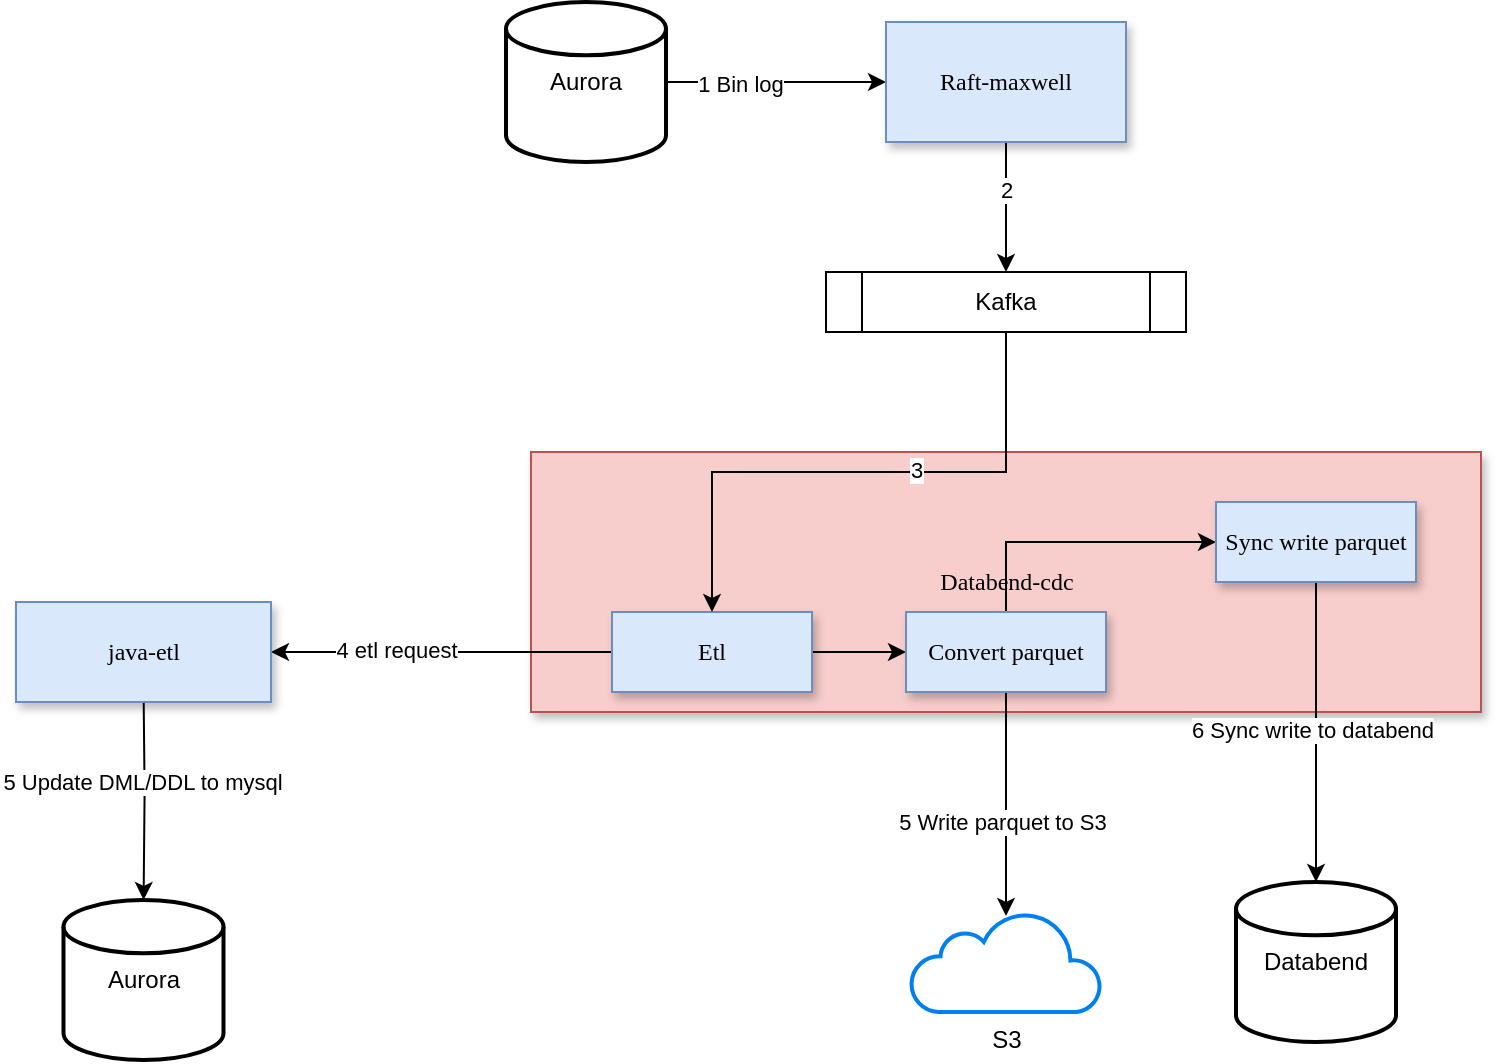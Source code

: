 <mxfile version="27.1.1">
  <diagram name="第 1 页" id="mKnvXgXuS8pGYyAErCx5">
    <mxGraphModel dx="1234" dy="757" grid="1" gridSize="10" guides="1" tooltips="1" connect="1" arrows="1" fold="1" page="1" pageScale="1" pageWidth="1654" pageHeight="1169" math="0" shadow="0">
      <root>
        <mxCell id="0" />
        <mxCell id="1" parent="0" />
        <mxCell id="67hWNu62ocXWBOCx5b0s-8" style="edgeStyle=orthogonalEdgeStyle;rounded=0;orthogonalLoop=1;jettySize=auto;html=1;exitX=1;exitY=0.5;exitDx=0;exitDy=0;exitPerimeter=0;" parent="1" source="67hWNu62ocXWBOCx5b0s-1" target="67hWNu62ocXWBOCx5b0s-2" edge="1">
          <mxGeometry relative="1" as="geometry" />
        </mxCell>
        <mxCell id="67hWNu62ocXWBOCx5b0s-50" value="1 Bin log" style="edgeLabel;html=1;align=center;verticalAlign=middle;resizable=0;points=[];" parent="67hWNu62ocXWBOCx5b0s-8" vertex="1" connectable="0">
          <mxGeometry x="-0.327" y="-1" relative="1" as="geometry">
            <mxPoint as="offset" />
          </mxGeometry>
        </mxCell>
        <mxCell id="67hWNu62ocXWBOCx5b0s-1" value="Aurora" style="strokeWidth=2;html=1;shape=mxgraph.flowchart.database;whiteSpace=wrap;" parent="1" vertex="1">
          <mxGeometry x="545" y="90" width="80" height="80" as="geometry" />
        </mxCell>
        <mxCell id="67hWNu62ocXWBOCx5b0s-11" style="edgeStyle=orthogonalEdgeStyle;rounded=0;orthogonalLoop=1;jettySize=auto;html=1;exitX=0.5;exitY=1;exitDx=0;exitDy=0;" parent="1" source="67hWNu62ocXWBOCx5b0s-2" target="67hWNu62ocXWBOCx5b0s-4" edge="1">
          <mxGeometry relative="1" as="geometry" />
        </mxCell>
        <mxCell id="67hWNu62ocXWBOCx5b0s-38" value="2" style="edgeLabel;html=1;align=center;verticalAlign=middle;resizable=0;points=[];" parent="67hWNu62ocXWBOCx5b0s-11" vertex="1" connectable="0">
          <mxGeometry x="-0.262" relative="1" as="geometry">
            <mxPoint as="offset" />
          </mxGeometry>
        </mxCell>
        <mxCell id="67hWNu62ocXWBOCx5b0s-2" value="Raft-maxwell" style="rounded=0;whiteSpace=wrap;html=1;fillColor=#dae8fc;strokeColor=#6c8ebf;shadow=1;fontFamily=Tahoma;" parent="1" vertex="1">
          <mxGeometry x="735" y="100" width="120" height="60" as="geometry" />
        </mxCell>
        <mxCell id="67hWNu62ocXWBOCx5b0s-22" style="edgeStyle=orthogonalEdgeStyle;rounded=0;orthogonalLoop=1;jettySize=auto;html=1;exitX=0.5;exitY=1;exitDx=0;exitDy=0;" parent="1" target="67hWNu62ocXWBOCx5b0s-9" edge="1">
          <mxGeometry relative="1" as="geometry">
            <mxPoint x="363.75" y="430" as="sourcePoint" />
          </mxGeometry>
        </mxCell>
        <mxCell id="67hWNu62ocXWBOCx5b0s-23" value="5 Update DML/DDL to mysql" style="edgeLabel;html=1;align=center;verticalAlign=middle;resizable=0;points=[];" parent="67hWNu62ocXWBOCx5b0s-22" vertex="1" connectable="0">
          <mxGeometry x="-0.089" y="-2" relative="1" as="geometry">
            <mxPoint as="offset" />
          </mxGeometry>
        </mxCell>
        <mxCell id="67hWNu62ocXWBOCx5b0s-4" value="Kafka" style="shape=process;whiteSpace=wrap;html=1;backgroundOutline=1;" parent="1" vertex="1">
          <mxGeometry x="705" y="225" width="180" height="30" as="geometry" />
        </mxCell>
        <mxCell id="67hWNu62ocXWBOCx5b0s-5" value="Databend-cdc" style="rounded=0;whiteSpace=wrap;html=1;fillColor=#f8cecc;strokeColor=#b85450;shadow=1;fontFamily=Tahoma;" parent="1" vertex="1">
          <mxGeometry x="557.5" y="315" width="475" height="130" as="geometry" />
        </mxCell>
        <mxCell id="67hWNu62ocXWBOCx5b0s-7" value="S3" style="html=1;verticalLabelPosition=bottom;align=center;labelBackgroundColor=#ffffff;verticalAlign=top;strokeWidth=2;strokeColor=#0080F0;shadow=0;dashed=0;shape=mxgraph.ios7.icons.cloud;" parent="1" vertex="1">
          <mxGeometry x="747.5" y="545" width="95" height="50" as="geometry" />
        </mxCell>
        <mxCell id="67hWNu62ocXWBOCx5b0s-9" value="Aurora" style="strokeWidth=2;html=1;shape=mxgraph.flowchart.database;whiteSpace=wrap;" parent="1" vertex="1">
          <mxGeometry x="323.75" y="539" width="80" height="80" as="geometry" />
        </mxCell>
        <mxCell id="67hWNu62ocXWBOCx5b0s-10" value="Databend" style="strokeWidth=2;html=1;shape=mxgraph.flowchart.database;whiteSpace=wrap;" parent="1" vertex="1">
          <mxGeometry x="910" y="530" width="80" height="80" as="geometry" />
        </mxCell>
        <mxCell id="67hWNu62ocXWBOCx5b0s-13" style="edgeStyle=orthogonalEdgeStyle;rounded=0;orthogonalLoop=1;jettySize=auto;html=1;entryX=0.5;entryY=0.04;entryDx=0;entryDy=0;entryPerimeter=0;" parent="1" source="67hWNu62ocXWBOCx5b0s-25" target="67hWNu62ocXWBOCx5b0s-7" edge="1">
          <mxGeometry relative="1" as="geometry" />
        </mxCell>
        <mxCell id="67hWNu62ocXWBOCx5b0s-15" value="5 Write parquet to S3" style="edgeLabel;html=1;align=center;verticalAlign=middle;resizable=0;points=[];" parent="67hWNu62ocXWBOCx5b0s-13" vertex="1" connectable="0">
          <mxGeometry x="0.157" y="-2" relative="1" as="geometry">
            <mxPoint as="offset" />
          </mxGeometry>
        </mxCell>
        <mxCell id="67hWNu62ocXWBOCx5b0s-34" value="" style="edgeStyle=orthogonalEdgeStyle;rounded=0;orthogonalLoop=1;jettySize=auto;html=1;" parent="1" source="67hWNu62ocXWBOCx5b0s-24" target="67hWNu62ocXWBOCx5b0s-25" edge="1">
          <mxGeometry relative="1" as="geometry" />
        </mxCell>
        <mxCell id="67hWNu62ocXWBOCx5b0s-60" style="edgeStyle=orthogonalEdgeStyle;rounded=0;orthogonalLoop=1;jettySize=auto;html=1;exitX=0;exitY=0.5;exitDx=0;exitDy=0;entryX=1;entryY=0.5;entryDx=0;entryDy=0;" parent="1" source="67hWNu62ocXWBOCx5b0s-24" target="67hWNu62ocXWBOCx5b0s-59" edge="1">
          <mxGeometry relative="1" as="geometry" />
        </mxCell>
        <mxCell id="67hWNu62ocXWBOCx5b0s-66" value="4 etl request" style="edgeLabel;html=1;align=center;verticalAlign=middle;resizable=0;points=[];" parent="67hWNu62ocXWBOCx5b0s-60" vertex="1" connectable="0">
          <mxGeometry x="0.271" y="-1" relative="1" as="geometry">
            <mxPoint as="offset" />
          </mxGeometry>
        </mxCell>
        <mxCell id="67hWNu62ocXWBOCx5b0s-24" value="Etl" style="rounded=0;whiteSpace=wrap;html=1;fillColor=#dae8fc;strokeColor=#6c8ebf;shadow=1;fontFamily=Tahoma;" parent="1" vertex="1">
          <mxGeometry x="598" y="395" width="100" height="40" as="geometry" />
        </mxCell>
        <mxCell id="67hWNu62ocXWBOCx5b0s-54" value="" style="edgeStyle=orthogonalEdgeStyle;rounded=0;orthogonalLoop=1;jettySize=auto;html=1;" parent="1" source="67hWNu62ocXWBOCx5b0s-25" target="67hWNu62ocXWBOCx5b0s-51" edge="1">
          <mxGeometry relative="1" as="geometry">
            <Array as="points">
              <mxPoint x="795" y="360" />
            </Array>
          </mxGeometry>
        </mxCell>
        <mxCell id="67hWNu62ocXWBOCx5b0s-25" value="Convert parquet" style="rounded=0;whiteSpace=wrap;html=1;fillColor=#dae8fc;strokeColor=#6c8ebf;shadow=1;fontFamily=Tahoma;" parent="1" vertex="1">
          <mxGeometry x="745" y="395" width="100" height="40" as="geometry" />
        </mxCell>
        <mxCell id="67hWNu62ocXWBOCx5b0s-12" style="edgeStyle=orthogonalEdgeStyle;rounded=0;orthogonalLoop=1;jettySize=auto;html=1;exitX=0.5;exitY=1;exitDx=0;exitDy=0;" parent="1" source="67hWNu62ocXWBOCx5b0s-4" target="67hWNu62ocXWBOCx5b0s-24" edge="1">
          <mxGeometry relative="1" as="geometry" />
        </mxCell>
        <mxCell id="67hWNu62ocXWBOCx5b0s-39" value="3" style="edgeLabel;html=1;align=center;verticalAlign=middle;resizable=0;points=[];" parent="67hWNu62ocXWBOCx5b0s-12" vertex="1" connectable="0">
          <mxGeometry x="-0.2" y="-1" relative="1" as="geometry">
            <mxPoint as="offset" />
          </mxGeometry>
        </mxCell>
        <mxCell id="VQkwUr7uzRTc27AWNzA8-2" style="edgeStyle=orthogonalEdgeStyle;rounded=0;orthogonalLoop=1;jettySize=auto;html=1;exitX=0.5;exitY=1;exitDx=0;exitDy=0;" edge="1" parent="1" source="67hWNu62ocXWBOCx5b0s-51" target="67hWNu62ocXWBOCx5b0s-10">
          <mxGeometry relative="1" as="geometry" />
        </mxCell>
        <mxCell id="VQkwUr7uzRTc27AWNzA8-3" value="6 Sync write to databend" style="edgeLabel;html=1;align=center;verticalAlign=middle;resizable=0;points=[];" vertex="1" connectable="0" parent="VQkwUr7uzRTc27AWNzA8-2">
          <mxGeometry x="-0.013" y="-2" relative="1" as="geometry">
            <mxPoint as="offset" />
          </mxGeometry>
        </mxCell>
        <mxCell id="67hWNu62ocXWBOCx5b0s-51" value="Sync write parquet" style="rounded=0;whiteSpace=wrap;html=1;fillColor=#dae8fc;strokeColor=#6c8ebf;shadow=1;fontFamily=Tahoma;" parent="1" vertex="1">
          <mxGeometry x="900" y="340" width="100" height="40" as="geometry" />
        </mxCell>
        <mxCell id="67hWNu62ocXWBOCx5b0s-59" value="java-etl" style="rounded=0;whiteSpace=wrap;html=1;fillColor=#dae8fc;strokeColor=#6c8ebf;shadow=1;fontFamily=Tahoma;" parent="1" vertex="1">
          <mxGeometry x="300" y="390" width="127.5" height="50" as="geometry" />
        </mxCell>
      </root>
    </mxGraphModel>
  </diagram>
</mxfile>
